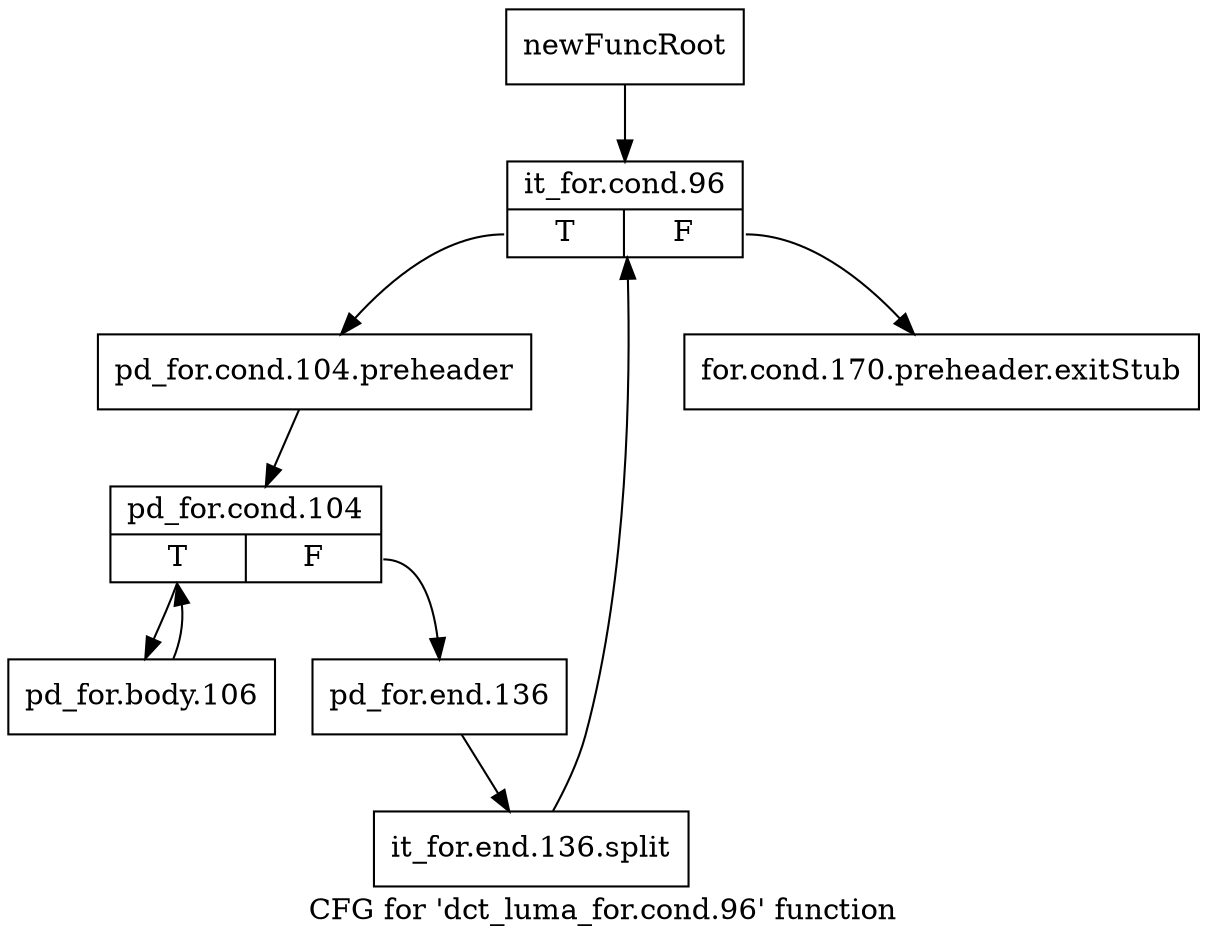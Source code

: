 digraph "CFG for 'dct_luma_for.cond.96' function" {
	label="CFG for 'dct_luma_for.cond.96' function";

	Node0x2216e50 [shape=record,label="{newFuncRoot}"];
	Node0x2216e50 -> Node0x22216d0;
	Node0x2221680 [shape=record,label="{for.cond.170.preheader.exitStub}"];
	Node0x22216d0 [shape=record,label="{it_for.cond.96|{<s0>T|<s1>F}}"];
	Node0x22216d0:s0 -> Node0x2221720;
	Node0x22216d0:s1 -> Node0x2221680;
	Node0x2221720 [shape=record,label="{pd_for.cond.104.preheader}"];
	Node0x2221720 -> Node0x2221770;
	Node0x2221770 [shape=record,label="{pd_for.cond.104|{<s0>T|<s1>F}}"];
	Node0x2221770:s0 -> Node0x2221810;
	Node0x2221770:s1 -> Node0x22217c0;
	Node0x22217c0 [shape=record,label="{pd_for.end.136}"];
	Node0x22217c0 -> Node0x36f1570;
	Node0x36f1570 [shape=record,label="{it_for.end.136.split}"];
	Node0x36f1570 -> Node0x22216d0;
	Node0x2221810 [shape=record,label="{pd_for.body.106}"];
	Node0x2221810 -> Node0x2221770;
}
